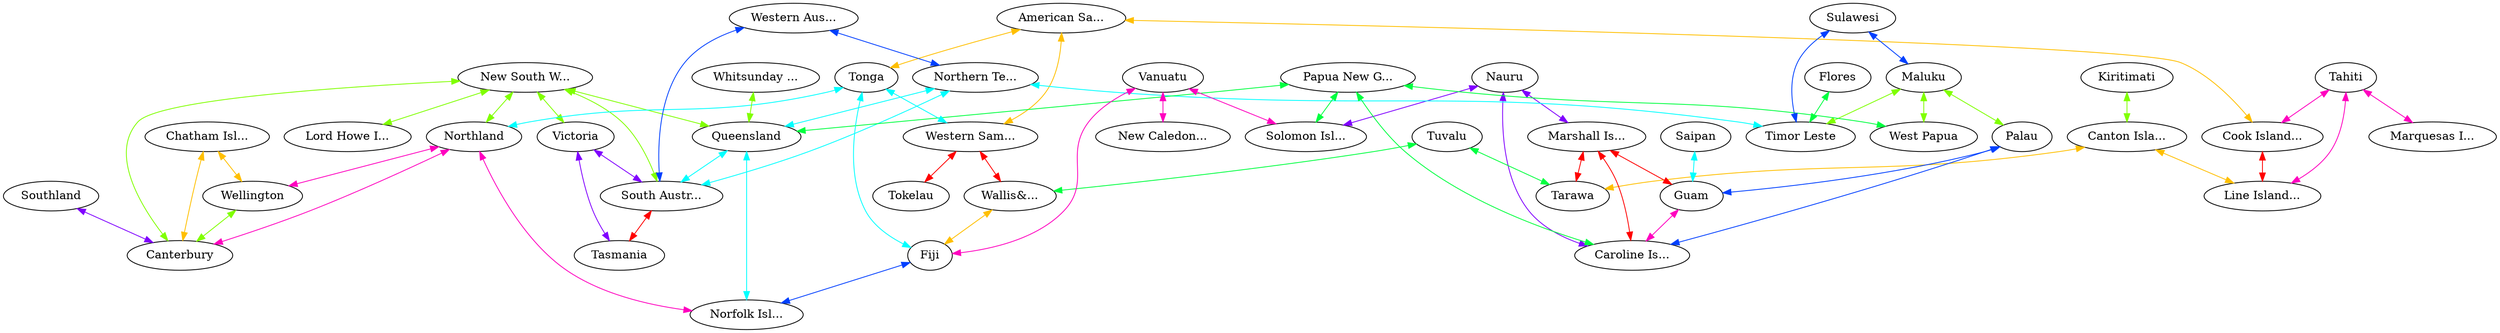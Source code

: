 graph x {
"American Samoa" [pos="6.05555555555556,-3.26388888888889",label="American Sa..."]
"Canterbury" [pos="4.44444444444444,-5.66666666666667",label="Canterbury"]
"Canton Island" [pos="5.69444444444444,-2.16666666666667",label="Canton Isla..."]
"Caroline Islands" [pos="2.86111111111111,-1.43055555555556",label="Caroline Is..."]
"Chatham Islands" [pos="5.625,-5.75",label="Chatham Isl..."]
"Cook Islands" [pos="6.625,-3.18055555555556",label="Cook Island..."]
"Fiji" [pos="5.18055555555556,-3.5",label="Fiji"]
"Flores" [pos="0.430555555555556,-2.73611111111111",label="Flores"]
"Guam" [pos="2.34722222222222,-0.902777777777778",label="Guam"]
"Kiritimati" [pos="6.70833333333333,-1.81944444444444",label="Kiritimati"]
"Line Islands" [pos="7.26388888888889,-2.56944444444444",label="Line Island..."]
"Lord Howe Island" [pos="3.65277777777778,-4.5",label="Lord Howe I..."]
"Maluku" [pos="1.20833333333333,-2.15277777777778",label="Maluku"]
"Marquesas Islands" [pos="8.41666666666667,-2.61111111111111",label="Marquesas I..."]
"Marshall Islands" [pos="4.27777777777778,-1.20833333333333",label="Marshall Is..."]
"Nauru" [pos="4.30555555555556,-2.125",label="Nauru"]
"New Caledonia" [pos="3.95833333333333,-3.75",label="New Caledon..."]
"New South Wales" [pos="2.70833333333333,-4.81944444444444",label="New South W..."]
"Norfolk Island" [pos="4.13888888888889,-4.55555555555556",label="Norfolk Isl..."]
"Northern Territory" [pos="1.56944444444444,-3.79166666666667",label="Northern Te..."]
"Northland" [pos="4.90277777777778,-5.06944444444444",label="Northland"]
"Palau" [pos="1.63888888888889,-1.63888888888889",label="Palau"]
"Papua New Guinea" [pos="2.375,-2.41666666666667",label="Papua New G..."]
"Queensland" [pos="2.36111111111111,-3.52777777777778",label="Queensland"]
"Saipan" [pos="2.44444444444444,-0.555555555555556",label="Saipan"]
"Solomon Islands" [pos="3.93055555555556,-2.79166666666667",label="Solomon Isl..."]
"South Australia" [pos="1.76388888888889,-4.55555555555556",label="South Austr..."]
"Southland" [pos="4.30555555555556,-5.95833333333333",label="Southland"]
"Sulawesi" [pos="0.652777777777778,-2.01388888888889",label="Sulawesi"]
"Tahiti" [pos="7.88888888888889,-3.5",label="Tahiti"]
"Tarawa" [pos="4.83333333333333,-1.875",label="Tarawa"]
"Tasmania" [pos="2.625,-5.59722222222222",label="Tasmania"]
"Timor Leste" [pos="1.06944444444444,-2.72222222222222",label="Timor Leste"]
"Tokelau" [pos="5.86111111111111,-2.52777777777778",label="Tokelau"]
"Tonga" [pos="5.54166666666667,-3.76388888888889",label="Tonga"]
"Tuvalu" [pos="4.98611111111111,-2.45833333333333",label="Tuvalu"]
"Vanuatu" [pos="4.43055555555556,-3.26388888888889",label="Vanuatu"]
"Victoria" [pos="2.54166666666667,-5.09722222222222",label="Victoria"]
"Wallis&amp;Futuna" [pos="5.43055555555556,-2.98611111111111",label="Wallis&amp;..."]
"Wellington" [pos="4.80555555555556,-5.36111111111111",label="Wellington"]
"West Papua" [pos="1.88888888888889,-2.18055555555556",label="West Papua"]
"Western Australia" [pos="0.680555555555556,-4.04166666666667",label="Western Aus..."]
"Western Samoa" [pos="5.80555555555556,-2.88888888888889",label="Western Sam..."]
"Whitsunday Islands" [pos="2.83333333333333,-3.25",label="Whitsunday ..."]
"American Samoa" -- "Western Samoa" [dir="both",color="0.125,1,1"]
"American Samoa" -- "Tonga" [dir="both",color="0.125,1,1"]
"American Samoa" -- "Cook Islands" [dir="both",color="0.125,1,1"]
"New South Wales" -- "Northland" [dir="both",color="0.25,1,1"]
"New South Wales" -- "Lord Howe Island" [dir="both",color="0.25,1,1"]
"New South Wales" -- "Victoria" [dir="both",color="0.25,1,1"]
"New South Wales" -- "Queensland" [dir="both",color="0.25,1,1"]
"New South Wales" -- "South Australia" [dir="both",color="0.25,1,1"]
"New South Wales" -- "Canterbury" [dir="both",color="0.25,1,1"]
"Tuvalu" -- "Wallis&amp;Futuna" [dir="both",color="0.375,1,1"]
"Tuvalu" -- "Tarawa" [dir="both",color="0.375,1,1"]
"Tonga" -- "Northland" [dir="both",color="0.5,1,1"]
"Tonga" -- "Western Samoa" [dir="both",color="0.5,1,1"]
"Tonga" -- "Fiji" [dir="both",color="0.5,1,1"]
"Sulawesi" -- "Maluku" [dir="both",color="0.625,1,1"]
"Sulawesi" -- "Timor Leste" [dir="both",color="0.625,1,1"]
"Nauru" -- "Marshall Islands" [dir="both",color="0.75,1,1"]
"Nauru" -- "Caroline Islands" [dir="both",color="0.75,1,1"]
"Nauru" -- "Solomon Islands" [dir="both",color="0.75,1,1"]
"Tahiti" -- "Line Islands" [dir="both",color="0.875,1,1"]
"Tahiti" -- "Cook Islands" [dir="both",color="0.875,1,1"]
"Tahiti" -- "Marquesas Islands" [dir="both",color="0.875,1,1"]
"Marshall Islands" -- "Guam" [dir="both",color="1,1,1"]
"Marshall Islands" -- "Caroline Islands" [dir="both",color="1,1,1"]
"Marshall Islands" -- "Tarawa" [dir="both",color="1,1,1"]
"Maluku" -- "Palau" [dir="both",color="0.25,1,1"]
"Maluku" -- "Timor Leste" [dir="both",color="0.25,1,1"]
"Maluku" -- "West Papua" [dir="both",color="0.25,1,1"]
"Papua New Guinea" -- "Caroline Islands" [dir="both",color="0.375,1,1"]
"Papua New Guinea" -- "Solomon Islands" [dir="both",color="0.375,1,1"]
"Papua New Guinea" -- "Queensland" [dir="both",color="0.375,1,1"]
"Papua New Guinea" -- "West Papua" [dir="both",color="0.375,1,1"]
"Saipan" -- "Guam" [dir="both",color="0.5,1,1"]
"Western Australia" -- "Northern Territory" [dir="both",color="0.625,1,1"]
"Western Australia" -- "South Australia" [dir="both",color="0.625,1,1"]
"Southland" -- "Canterbury" [dir="both",color="0.75,1,1"]
"Northland" -- "Wellington" [dir="both",color="0.875,1,1"]
"Northland" -- "Canterbury" [dir="both",color="0.875,1,1"]
"Northland" -- "Norfolk Island" [dir="both",color="0.875,1,1"]
"Western Samoa" -- "Wallis&amp;Futuna" [dir="both",color="1,1,1"]
"Western Samoa" -- "Tokelau" [dir="both",color="1,1,1"]
"Wallis&amp;Futuna" -- "Fiji" [dir="both",color="0.125,1,1"]
"Kiritimati" -- "Canton Island" [dir="both",color="0.25,1,1"]
"Flores" -- "Timor Leste" [dir="both",color="0.375,1,1"]
"Northern Territory" -- "Timor Leste" [dir="both",color="0.5,1,1"]
"Northern Territory" -- "Queensland" [dir="both",color="0.5,1,1"]
"Northern Territory" -- "South Australia" [dir="both",color="0.5,1,1"]
"Palau" -- "Guam" [dir="both",color="0.625,1,1"]
"Palau" -- "Caroline Islands" [dir="both",color="0.625,1,1"]
"Victoria" -- "Tasmania" [dir="both",color="0.75,1,1"]
"Victoria" -- "South Australia" [dir="both",color="0.75,1,1"]
"Vanuatu" -- "New Caledonia" [dir="both",color="0.875,1,1"]
"Vanuatu" -- "Solomon Islands" [dir="both",color="0.875,1,1"]
"Vanuatu" -- "Fiji" [dir="both",color="0.875,1,1"]
"Cook Islands" -- "Line Islands" [dir="both",color="1,1,1"]
"Chatham Islands" -- "Wellington" [dir="both",color="0.125,1,1"]
"Chatham Islands" -- "Canterbury" [dir="both",color="0.125,1,1"]
"Whitsunday Islands" -- "Queensland" [dir="both",color="0.25,1,1"]
"Queensland" -- "South Australia" [dir="both",color="0.5,1,1"]
"Queensland" -- "Norfolk Island" [dir="both",color="0.5,1,1"]
"Fiji" -- "Norfolk Island" [dir="both",color="0.625,1,1"]
"South Australia" -- "Tasmania" [dir="both",color="1,1,1"]
"Canton Island" -- "Line Islands" [dir="both",color="0.125,1,1"]
"Canton Island" -- "Tarawa" [dir="both",color="0.125,1,1"]
"Wellington" -- "Canterbury" [dir="both",color="0.25,1,1"]
"Guam" -- "Caroline Islands" [dir="both",color="0.875,1,1"]
}
